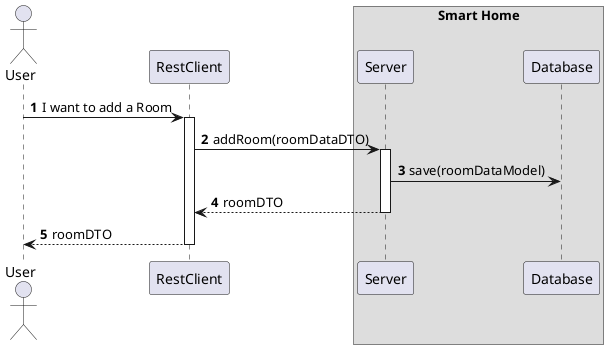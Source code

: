 @startuml
'https://plantuml.com/sequence-diagram
!pragma layout smetana

autonumber

actor "User" as User
participant "RestClient" as RC

box "Smart Home"
    participant "Server" as Server
    participant "Database" as DB
end box

User -> RC : I want to add a Room
activate RC

RC -> Server : addRoom(roomDataDTO)
activate Server

Server -> DB : save(roomDataModel)

Server --> RC : roomDTO
deactivate Server

RC --> User : roomDTO
deactivate RC
@enduml
